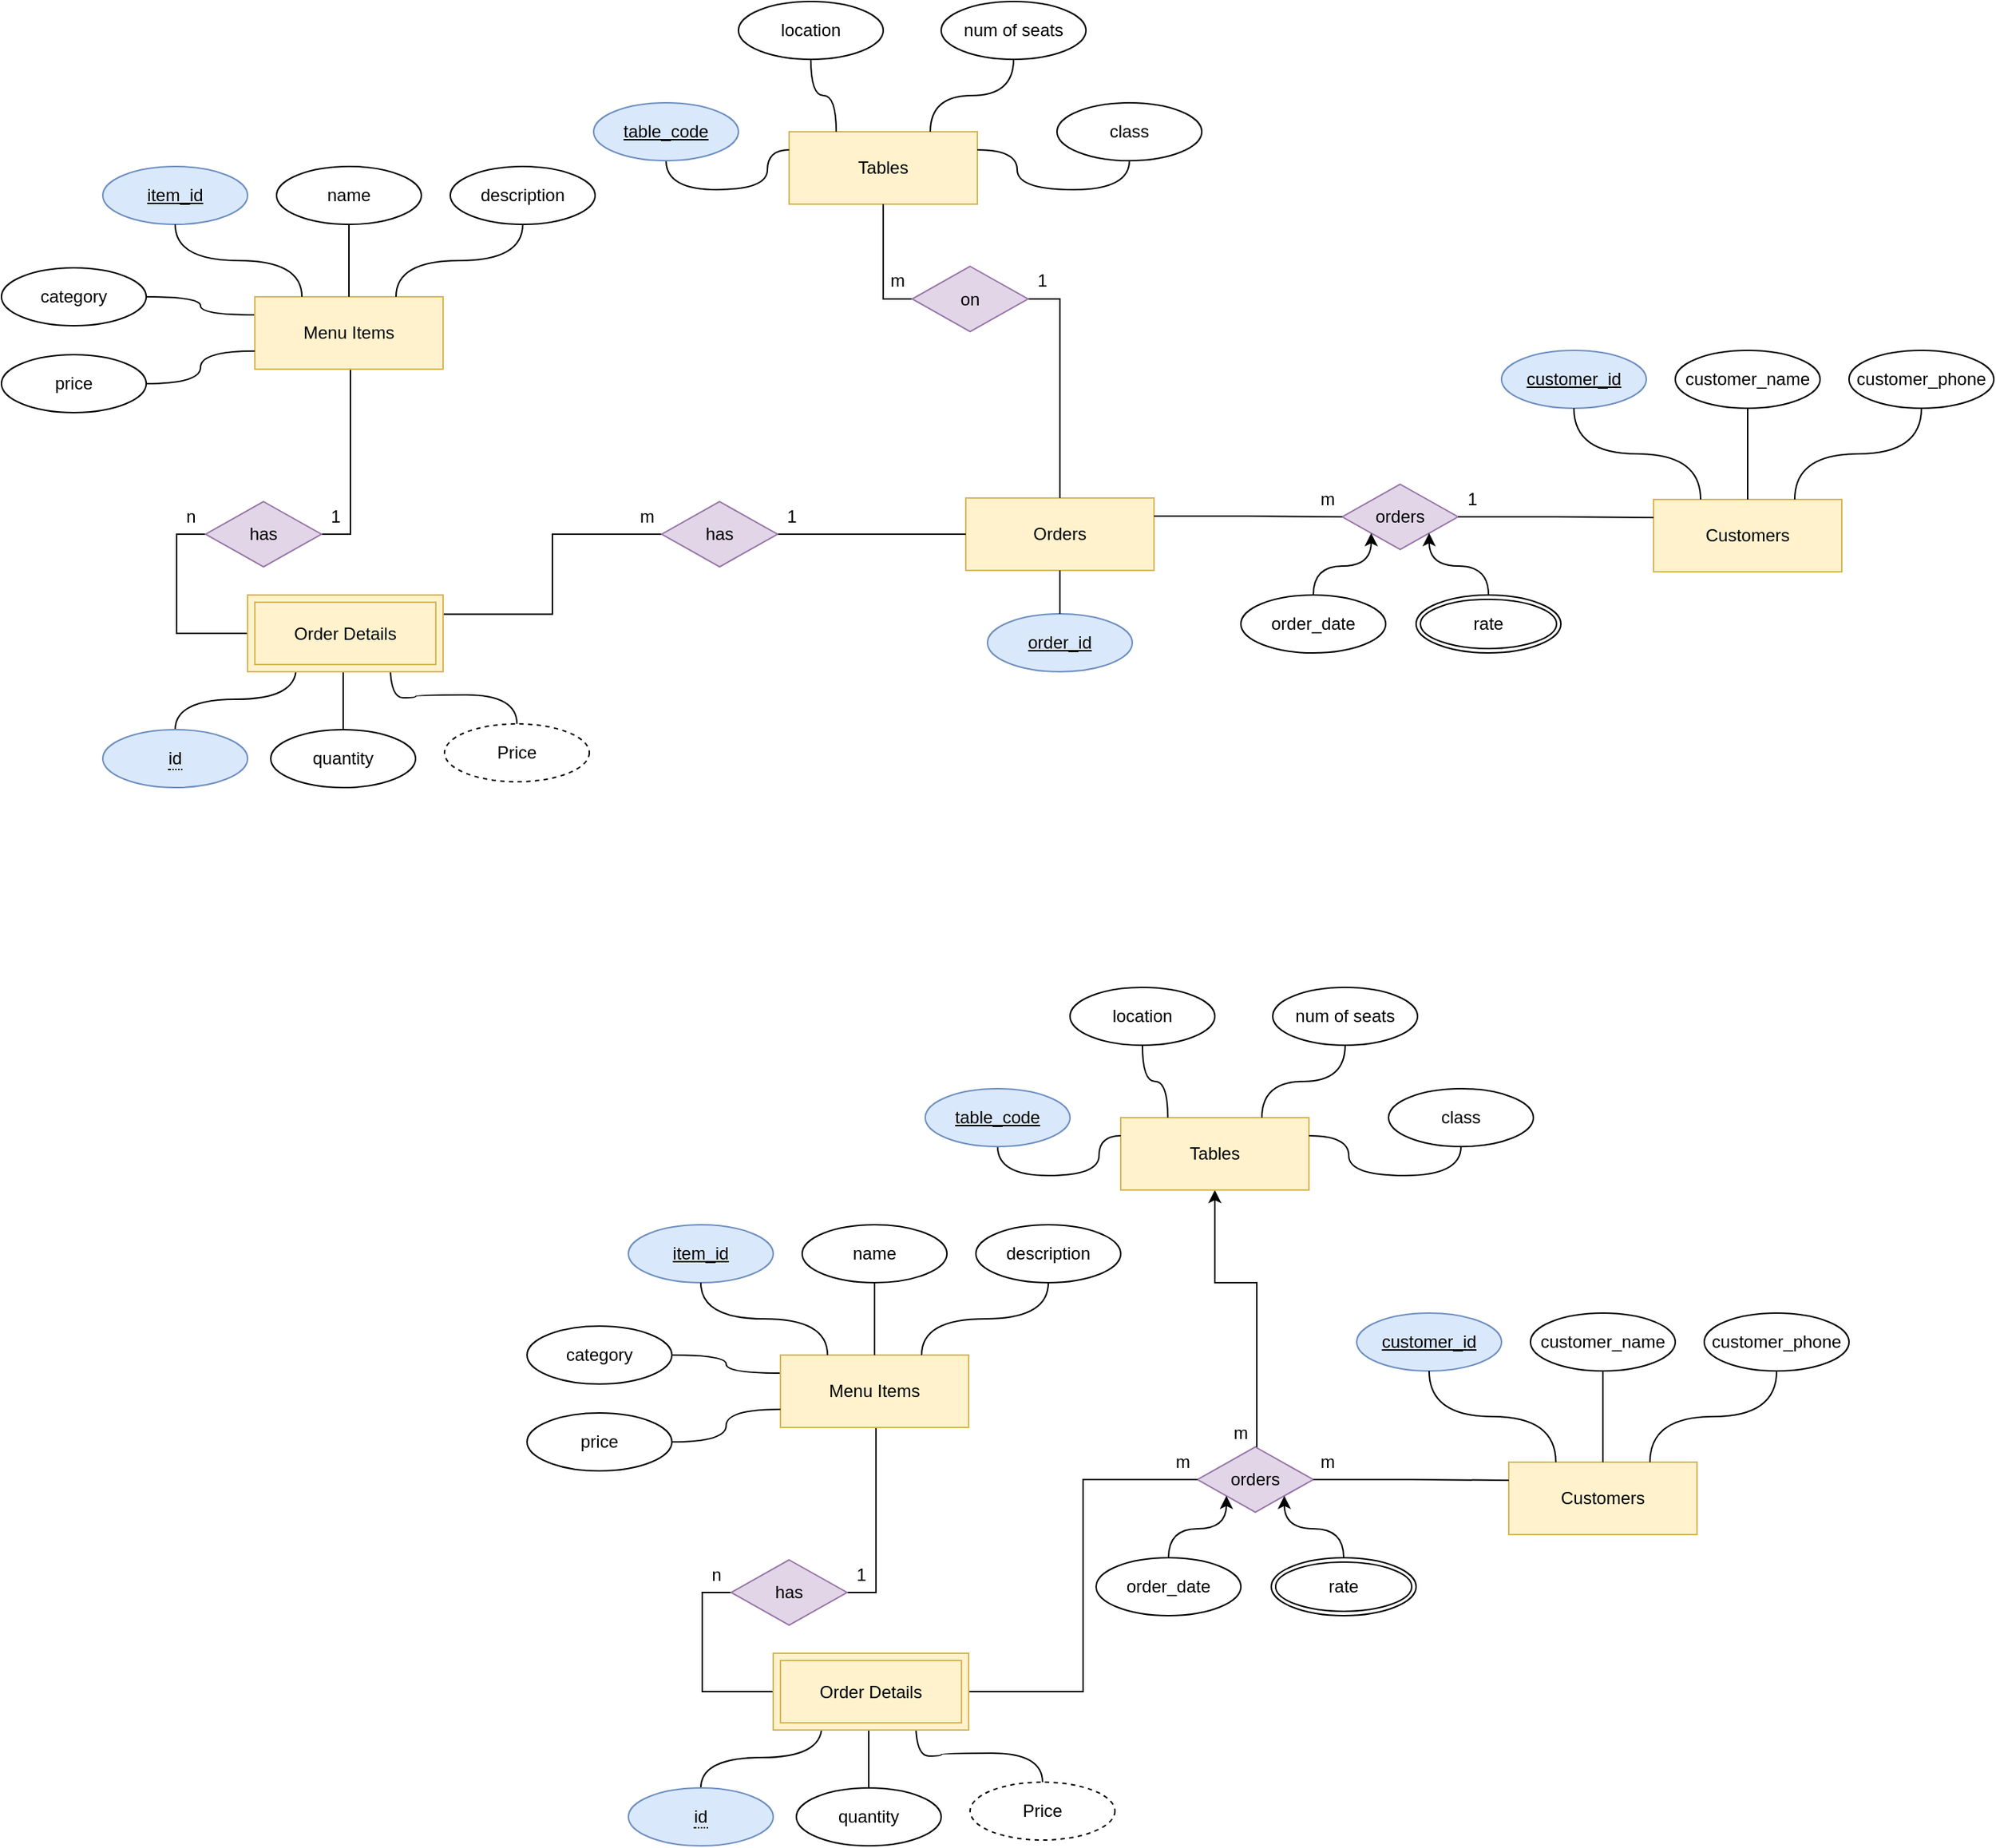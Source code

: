 <mxfile version="24.1.0" type="github">
  <diagram name="Page-1" id="CKj48DAWiWCRyITGraYO">
    <mxGraphModel dx="1509" dy="821" grid="1" gridSize="10" guides="1" tooltips="1" connect="1" arrows="1" fold="1" page="1" pageScale="1" pageWidth="1500" pageHeight="1400" math="0" shadow="0">
      <root>
        <mxCell id="0" />
        <mxCell id="1" parent="0" />
        <mxCell id="1pBHq02dKkBtK17RjuQz-1" value="Customers" style="whiteSpace=wrap;html=1;align=center;fillColor=#fff2cc;strokeColor=#d6b656;" parent="1" vertex="1">
          <mxGeometry x="1203" y="423" width="130" height="50" as="geometry" />
        </mxCell>
        <mxCell id="1pBHq02dKkBtK17RjuQz-2" value="customer_id" style="ellipse;whiteSpace=wrap;html=1;align=center;fontStyle=4;fillColor=#dae8fc;strokeColor=#6c8ebf;" parent="1" vertex="1">
          <mxGeometry x="1098" y="320" width="100" height="40" as="geometry" />
        </mxCell>
        <mxCell id="1pBHq02dKkBtK17RjuQz-3" value="customer_name" style="ellipse;whiteSpace=wrap;html=1;align=center;" parent="1" vertex="1">
          <mxGeometry x="1218" y="320" width="100" height="40" as="geometry" />
        </mxCell>
        <mxCell id="1pBHq02dKkBtK17RjuQz-4" value="customer_phone" style="ellipse;whiteSpace=wrap;html=1;align=center;" parent="1" vertex="1">
          <mxGeometry x="1338" y="320" width="100" height="40" as="geometry" />
        </mxCell>
        <mxCell id="1pBHq02dKkBtK17RjuQz-6" value="" style="endArrow=none;html=1;rounded=0;exitX=0.5;exitY=1;exitDx=0;exitDy=0;entryX=0.25;entryY=0;entryDx=0;entryDy=0;edgeStyle=orthogonalEdgeStyle;curved=1;" parent="1" source="1pBHq02dKkBtK17RjuQz-2" target="1pBHq02dKkBtK17RjuQz-1" edge="1">
          <mxGeometry width="50" height="50" relative="1" as="geometry">
            <mxPoint x="1228" y="470" as="sourcePoint" />
            <mxPoint x="1278" y="420" as="targetPoint" />
          </mxGeometry>
        </mxCell>
        <mxCell id="1pBHq02dKkBtK17RjuQz-7" value="" style="endArrow=none;html=1;rounded=0;exitX=0.5;exitY=1;exitDx=0;exitDy=0;entryX=0.5;entryY=0;entryDx=0;entryDy=0;edgeStyle=orthogonalEdgeStyle;curved=1;" parent="1" source="1pBHq02dKkBtK17RjuQz-3" target="1pBHq02dKkBtK17RjuQz-1" edge="1">
          <mxGeometry width="50" height="50" relative="1" as="geometry">
            <mxPoint x="1228" y="470" as="sourcePoint" />
            <mxPoint x="1278" y="420" as="targetPoint" />
          </mxGeometry>
        </mxCell>
        <mxCell id="1pBHq02dKkBtK17RjuQz-8" value="" style="endArrow=none;html=1;rounded=0;exitX=0.5;exitY=1;exitDx=0;exitDy=0;entryX=0.75;entryY=0;entryDx=0;entryDy=0;edgeStyle=orthogonalEdgeStyle;curved=1;" parent="1" source="1pBHq02dKkBtK17RjuQz-4" target="1pBHq02dKkBtK17RjuQz-1" edge="1">
          <mxGeometry width="50" height="50" relative="1" as="geometry">
            <mxPoint x="1228" y="470" as="sourcePoint" />
            <mxPoint x="1278" y="420" as="targetPoint" />
          </mxGeometry>
        </mxCell>
        <mxCell id="1pBHq02dKkBtK17RjuQz-9" value="Orders" style="whiteSpace=wrap;html=1;align=center;fillColor=#fff2cc;strokeColor=#d6b656;" parent="1" vertex="1">
          <mxGeometry x="728" y="422" width="130" height="50" as="geometry" />
        </mxCell>
        <mxCell id="1pBHq02dKkBtK17RjuQz-11" value="&lt;u&gt;order_id&lt;/u&gt;" style="ellipse;whiteSpace=wrap;html=1;align=center;fillColor=#dae8fc;strokeColor=#6c8ebf;" parent="1" vertex="1">
          <mxGeometry x="743" y="502" width="100" height="40" as="geometry" />
        </mxCell>
        <mxCell id="1pBHq02dKkBtK17RjuQz-14" value="" style="endArrow=none;html=1;rounded=0;exitX=0.5;exitY=0;exitDx=0;exitDy=0;entryX=0.5;entryY=1;entryDx=0;entryDy=0;edgeStyle=orthogonalEdgeStyle;curved=1;" parent="1" source="1pBHq02dKkBtK17RjuQz-11" target="1pBHq02dKkBtK17RjuQz-9" edge="1">
          <mxGeometry width="50" height="50" relative="1" as="geometry">
            <mxPoint x="753" y="482" as="sourcePoint" />
            <mxPoint x="803" y="432" as="targetPoint" />
          </mxGeometry>
        </mxCell>
        <mxCell id="1pBHq02dKkBtK17RjuQz-16" value="orders" style="shape=rhombus;perimeter=rhombusPerimeter;whiteSpace=wrap;html=1;align=center;fillColor=#e1d5e7;strokeColor=#9673a6;" parent="1" vertex="1">
          <mxGeometry x="988" y="412.5" width="80" height="45" as="geometry" />
        </mxCell>
        <mxCell id="1pBHq02dKkBtK17RjuQz-17" value="" style="endArrow=none;html=1;rounded=0;exitX=1;exitY=0.25;exitDx=0;exitDy=0;entryX=0;entryY=0.5;entryDx=0;entryDy=0;edgeStyle=orthogonalEdgeStyle;" parent="1" source="1pBHq02dKkBtK17RjuQz-9" target="1pBHq02dKkBtK17RjuQz-16" edge="1">
          <mxGeometry relative="1" as="geometry">
            <mxPoint x="948" y="432" as="sourcePoint" />
            <mxPoint x="1108" y="432" as="targetPoint" />
          </mxGeometry>
        </mxCell>
        <mxCell id="1pBHq02dKkBtK17RjuQz-18" value="" style="endArrow=none;html=1;rounded=0;entryX=0;entryY=0.25;entryDx=0;entryDy=0;exitX=1;exitY=0.5;exitDx=0;exitDy=0;edgeStyle=orthogonalEdgeStyle;" parent="1" source="1pBHq02dKkBtK17RjuQz-16" target="1pBHq02dKkBtK17RjuQz-1" edge="1">
          <mxGeometry relative="1" as="geometry">
            <mxPoint x="948" y="420" as="sourcePoint" />
            <mxPoint x="1108" y="420" as="targetPoint" />
          </mxGeometry>
        </mxCell>
        <mxCell id="1pBHq02dKkBtK17RjuQz-19" value="1" style="text;html=1;strokeColor=none;fillColor=none;align=center;verticalAlign=middle;whiteSpace=wrap;rounded=0;" parent="1" vertex="1">
          <mxGeometry x="1068" y="412.5" width="20" height="20" as="geometry" />
        </mxCell>
        <mxCell id="1pBHq02dKkBtK17RjuQz-22" value="m" style="text;html=1;strokeColor=none;fillColor=none;align=center;verticalAlign=middle;whiteSpace=wrap;rounded=0;" parent="1" vertex="1">
          <mxGeometry x="968" y="412.5" width="20" height="20" as="geometry" />
        </mxCell>
        <mxCell id="1pBHq02dKkBtK17RjuQz-91" style="edgeStyle=orthogonalEdgeStyle;rounded=0;orthogonalLoop=1;jettySize=auto;html=1;entryX=0;entryY=0.5;entryDx=0;entryDy=0;endArrow=none;endFill=0;exitX=0;exitY=0.5;exitDx=0;exitDy=0;" parent="1" source="1pBHq02dKkBtK17RjuQz-92" target="1pBHq02dKkBtK17RjuQz-44" edge="1">
          <mxGeometry relative="1" as="geometry">
            <mxPoint x="208" y="512" as="sourcePoint" />
          </mxGeometry>
        </mxCell>
        <mxCell id="1pBHq02dKkBtK17RjuQz-89" style="edgeStyle=orthogonalEdgeStyle;rounded=0;orthogonalLoop=1;jettySize=auto;html=1;exitX=0.5;exitY=0;exitDx=0;exitDy=0;entryX=0.25;entryY=1;entryDx=0;entryDy=0;curved=1;endArrow=none;endFill=0;" parent="1" source="1pBHq02dKkBtK17RjuQz-93" edge="1">
          <mxGeometry relative="1" as="geometry">
            <mxPoint x="178" y="578" as="sourcePoint" />
            <mxPoint x="265.5" y="539" as="targetPoint" />
          </mxGeometry>
        </mxCell>
        <mxCell id="1pBHq02dKkBtK17RjuQz-88" style="edgeStyle=orthogonalEdgeStyle;rounded=0;orthogonalLoop=1;jettySize=auto;html=1;exitX=0.5;exitY=0;exitDx=0;exitDy=0;entryX=0.5;entryY=1;entryDx=0;entryDy=0;endArrow=none;endFill=0;" parent="1" source="1pBHq02dKkBtK17RjuQz-26" edge="1">
          <mxGeometry relative="1" as="geometry">
            <mxPoint x="298" y="539" as="targetPoint" />
          </mxGeometry>
        </mxCell>
        <mxCell id="1pBHq02dKkBtK17RjuQz-26" value="quantity" style="ellipse;whiteSpace=wrap;html=1;align=center;" parent="1" vertex="1">
          <mxGeometry x="248" y="582" width="100" height="40" as="geometry" />
        </mxCell>
        <mxCell id="1pBHq02dKkBtK17RjuQz-35" style="edgeStyle=orthogonalEdgeStyle;rounded=0;orthogonalLoop=1;jettySize=auto;html=1;exitX=1;exitY=0.5;exitDx=0;exitDy=0;entryX=0;entryY=0.5;entryDx=0;entryDy=0;endArrow=none;endFill=0;" parent="1" source="1pBHq02dKkBtK17RjuQz-31" target="1pBHq02dKkBtK17RjuQz-9" edge="1">
          <mxGeometry relative="1" as="geometry">
            <mxPoint x="648" y="447.19" as="targetPoint" />
          </mxGeometry>
        </mxCell>
        <mxCell id="1pBHq02dKkBtK17RjuQz-36" style="edgeStyle=orthogonalEdgeStyle;rounded=0;orthogonalLoop=1;jettySize=auto;html=1;exitX=0;exitY=0.5;exitDx=0;exitDy=0;endArrow=none;endFill=0;entryX=1;entryY=0.25;entryDx=0;entryDy=0;" parent="1" source="1pBHq02dKkBtK17RjuQz-31" target="1pBHq02dKkBtK17RjuQz-92" edge="1">
          <mxGeometry relative="1" as="geometry">
            <mxPoint x="388" y="502" as="targetPoint" />
          </mxGeometry>
        </mxCell>
        <mxCell id="1pBHq02dKkBtK17RjuQz-31" value="has" style="shape=rhombus;perimeter=rhombusPerimeter;whiteSpace=wrap;html=1;align=center;fillColor=#e1d5e7;strokeColor=#9673a6;" parent="1" vertex="1">
          <mxGeometry x="518" y="424.5" width="80" height="45" as="geometry" />
        </mxCell>
        <mxCell id="1pBHq02dKkBtK17RjuQz-32" value="1" style="text;html=1;strokeColor=none;fillColor=none;align=center;verticalAlign=middle;whiteSpace=wrap;rounded=0;" parent="1" vertex="1">
          <mxGeometry x="598" y="424.5" width="20" height="20" as="geometry" />
        </mxCell>
        <mxCell id="1pBHq02dKkBtK17RjuQz-33" value="m" style="text;html=1;strokeColor=none;fillColor=none;align=center;verticalAlign=middle;whiteSpace=wrap;rounded=0;" parent="1" vertex="1">
          <mxGeometry x="498" y="424.5" width="20" height="20" as="geometry" />
        </mxCell>
        <mxCell id="1pBHq02dKkBtK17RjuQz-87" style="edgeStyle=orthogonalEdgeStyle;rounded=0;orthogonalLoop=1;jettySize=auto;html=1;exitX=0.5;exitY=0;exitDx=0;exitDy=0;entryX=0.75;entryY=1;entryDx=0;entryDy=0;curved=1;endArrow=none;endFill=0;" parent="1" source="1pBHq02dKkBtK17RjuQz-34" edge="1">
          <mxGeometry relative="1" as="geometry">
            <mxPoint x="330.5" y="539" as="targetPoint" />
          </mxGeometry>
        </mxCell>
        <mxCell id="1pBHq02dKkBtK17RjuQz-34" value="Price" style="ellipse;whiteSpace=wrap;html=1;align=center;dashed=1;" parent="1" vertex="1">
          <mxGeometry x="368" y="578" width="100" height="40" as="geometry" />
        </mxCell>
        <mxCell id="1pBHq02dKkBtK17RjuQz-55" style="edgeStyle=orthogonalEdgeStyle;rounded=0;orthogonalLoop=1;jettySize=auto;html=1;exitX=0;exitY=0.25;exitDx=0;exitDy=0;entryX=1;entryY=0.5;entryDx=0;entryDy=0;curved=1;endArrow=none;endFill=0;" parent="1" source="1pBHq02dKkBtK17RjuQz-37" target="1pBHq02dKkBtK17RjuQz-51" edge="1">
          <mxGeometry relative="1" as="geometry" />
        </mxCell>
        <mxCell id="1pBHq02dKkBtK17RjuQz-90" style="edgeStyle=orthogonalEdgeStyle;rounded=0;orthogonalLoop=1;jettySize=auto;html=1;exitX=0.5;exitY=1;exitDx=0;exitDy=0;entryX=1;entryY=0.5;entryDx=0;entryDy=0;endArrow=none;endFill=0;" parent="1" source="1pBHq02dKkBtK17RjuQz-37" target="1pBHq02dKkBtK17RjuQz-44" edge="1">
          <mxGeometry relative="1" as="geometry">
            <Array as="points">
              <mxPoint x="273" y="333" />
              <mxPoint x="303" y="333" />
              <mxPoint x="303" y="447" />
            </Array>
          </mxGeometry>
        </mxCell>
        <mxCell id="1pBHq02dKkBtK17RjuQz-37" value="Menu Items" style="whiteSpace=wrap;html=1;align=center;fillColor=#fff2cc;strokeColor=#d6b656;" parent="1" vertex="1">
          <mxGeometry x="237" y="283" width="130" height="50" as="geometry" />
        </mxCell>
        <mxCell id="1pBHq02dKkBtK17RjuQz-38" value="item_id" style="ellipse;whiteSpace=wrap;html=1;align=center;fontStyle=4;fillColor=#dae8fc;strokeColor=#6c8ebf;" parent="1" vertex="1">
          <mxGeometry x="132" y="193" width="100" height="40" as="geometry" />
        </mxCell>
        <mxCell id="1pBHq02dKkBtK17RjuQz-39" value="name" style="ellipse;whiteSpace=wrap;html=1;align=center;" parent="1" vertex="1">
          <mxGeometry x="252" y="193" width="100" height="40" as="geometry" />
        </mxCell>
        <mxCell id="1pBHq02dKkBtK17RjuQz-40" value="" style="endArrow=none;html=1;rounded=0;exitX=0.5;exitY=1;exitDx=0;exitDy=0;entryX=0.25;entryY=0;entryDx=0;entryDy=0;edgeStyle=orthogonalEdgeStyle;curved=1;" parent="1" source="1pBHq02dKkBtK17RjuQz-38" target="1pBHq02dKkBtK17RjuQz-37" edge="1">
          <mxGeometry width="50" height="50" relative="1" as="geometry">
            <mxPoint x="262" y="343" as="sourcePoint" />
            <mxPoint x="312" y="293" as="targetPoint" />
          </mxGeometry>
        </mxCell>
        <mxCell id="1pBHq02dKkBtK17RjuQz-41" value="" style="endArrow=none;html=1;rounded=0;exitX=0.5;exitY=1;exitDx=0;exitDy=0;entryX=0.5;entryY=0;entryDx=0;entryDy=0;edgeStyle=orthogonalEdgeStyle;curved=1;" parent="1" source="1pBHq02dKkBtK17RjuQz-39" target="1pBHq02dKkBtK17RjuQz-37" edge="1">
          <mxGeometry width="50" height="50" relative="1" as="geometry">
            <mxPoint x="262" y="343" as="sourcePoint" />
            <mxPoint x="312" y="293" as="targetPoint" />
          </mxGeometry>
        </mxCell>
        <mxCell id="1pBHq02dKkBtK17RjuQz-42" value="" style="endArrow=none;html=1;rounded=0;exitX=0.5;exitY=1;exitDx=0;exitDy=0;entryX=0.75;entryY=0;entryDx=0;entryDy=0;edgeStyle=orthogonalEdgeStyle;curved=1;" parent="1" source="1pBHq02dKkBtK17RjuQz-49" target="1pBHq02dKkBtK17RjuQz-37" edge="1">
          <mxGeometry width="50" height="50" relative="1" as="geometry">
            <mxPoint x="422.0" y="233" as="sourcePoint" />
            <mxPoint x="312" y="293" as="targetPoint" />
          </mxGeometry>
        </mxCell>
        <mxCell id="1pBHq02dKkBtK17RjuQz-44" value="has" style="shape=rhombus;perimeter=rhombusPerimeter;whiteSpace=wrap;html=1;align=center;fillColor=#e1d5e7;strokeColor=#9673a6;" parent="1" vertex="1">
          <mxGeometry x="203" y="424.5" width="80" height="45" as="geometry" />
        </mxCell>
        <mxCell id="1pBHq02dKkBtK17RjuQz-45" value="1" style="text;html=1;strokeColor=none;fillColor=none;align=center;verticalAlign=middle;whiteSpace=wrap;rounded=0;" parent="1" vertex="1">
          <mxGeometry x="283" y="424.5" width="20" height="20" as="geometry" />
        </mxCell>
        <mxCell id="1pBHq02dKkBtK17RjuQz-46" value="n" style="text;html=1;strokeColor=none;fillColor=none;align=center;verticalAlign=middle;whiteSpace=wrap;rounded=0;" parent="1" vertex="1">
          <mxGeometry x="183" y="424.5" width="20" height="20" as="geometry" />
        </mxCell>
        <mxCell id="1pBHq02dKkBtK17RjuQz-49" value="description" style="ellipse;whiteSpace=wrap;html=1;align=center;" parent="1" vertex="1">
          <mxGeometry x="372" y="193" width="100" height="40" as="geometry" />
        </mxCell>
        <mxCell id="1pBHq02dKkBtK17RjuQz-51" value="category" style="ellipse;whiteSpace=wrap;html=1;align=center;" parent="1" vertex="1">
          <mxGeometry x="62" y="263" width="100" height="40" as="geometry" />
        </mxCell>
        <mxCell id="1pBHq02dKkBtK17RjuQz-56" style="edgeStyle=orthogonalEdgeStyle;rounded=0;orthogonalLoop=1;jettySize=auto;html=1;exitX=1;exitY=0.5;exitDx=0;exitDy=0;entryX=0;entryY=0.75;entryDx=0;entryDy=0;curved=1;endArrow=none;endFill=0;" parent="1" source="1pBHq02dKkBtK17RjuQz-52" target="1pBHq02dKkBtK17RjuQz-37" edge="1">
          <mxGeometry relative="1" as="geometry" />
        </mxCell>
        <mxCell id="1pBHq02dKkBtK17RjuQz-52" value="price" style="ellipse;whiteSpace=wrap;html=1;align=center;" parent="1" vertex="1">
          <mxGeometry x="62" y="323" width="100" height="40" as="geometry" />
        </mxCell>
        <mxCell id="1pBHq02dKkBtK17RjuQz-110" style="edgeStyle=orthogonalEdgeStyle;rounded=0;orthogonalLoop=1;jettySize=auto;html=1;exitX=0.5;exitY=0;exitDx=0;exitDy=0;entryX=0;entryY=1;entryDx=0;entryDy=0;curved=1;" parent="1" source="1pBHq02dKkBtK17RjuQz-57" target="1pBHq02dKkBtK17RjuQz-16" edge="1">
          <mxGeometry relative="1" as="geometry" />
        </mxCell>
        <mxCell id="1pBHq02dKkBtK17RjuQz-57" value="order_date" style="ellipse;whiteSpace=wrap;html=1;align=center;" parent="1" vertex="1">
          <mxGeometry x="918" y="489" width="100" height="40" as="geometry" />
        </mxCell>
        <mxCell id="1pBHq02dKkBtK17RjuQz-60" value="Tables" style="whiteSpace=wrap;html=1;align=center;fillColor=#fff2cc;strokeColor=#d6b656;" parent="1" vertex="1">
          <mxGeometry x="606" y="169" width="130" height="50" as="geometry" />
        </mxCell>
        <mxCell id="1pBHq02dKkBtK17RjuQz-82" style="edgeStyle=orthogonalEdgeStyle;rounded=0;orthogonalLoop=1;jettySize=auto;html=1;exitX=0.5;exitY=1;exitDx=0;exitDy=0;entryX=0;entryY=0.25;entryDx=0;entryDy=0;curved=1;endArrow=none;endFill=0;" parent="1" source="1pBHq02dKkBtK17RjuQz-61" target="1pBHq02dKkBtK17RjuQz-60" edge="1">
          <mxGeometry relative="1" as="geometry" />
        </mxCell>
        <mxCell id="1pBHq02dKkBtK17RjuQz-61" value="table_code" style="ellipse;whiteSpace=wrap;html=1;align=center;fontStyle=4;fillColor=#dae8fc;strokeColor=#6c8ebf;" parent="1" vertex="1">
          <mxGeometry x="471" y="149" width="100" height="40" as="geometry" />
        </mxCell>
        <mxCell id="1pBHq02dKkBtK17RjuQz-83" style="edgeStyle=orthogonalEdgeStyle;rounded=0;orthogonalLoop=1;jettySize=auto;html=1;exitX=0.5;exitY=1;exitDx=0;exitDy=0;entryX=0.25;entryY=0;entryDx=0;entryDy=0;curved=1;endArrow=none;endFill=0;" parent="1" source="1pBHq02dKkBtK17RjuQz-62" target="1pBHq02dKkBtK17RjuQz-60" edge="1">
          <mxGeometry relative="1" as="geometry" />
        </mxCell>
        <mxCell id="1pBHq02dKkBtK17RjuQz-62" value="location" style="ellipse;whiteSpace=wrap;html=1;align=center;" parent="1" vertex="1">
          <mxGeometry x="571" y="79" width="100" height="40" as="geometry" />
        </mxCell>
        <mxCell id="1pBHq02dKkBtK17RjuQz-78" style="edgeStyle=orthogonalEdgeStyle;rounded=0;orthogonalLoop=1;jettySize=auto;html=1;exitX=0.5;exitY=1;exitDx=0;exitDy=0;entryX=0.75;entryY=0;entryDx=0;entryDy=0;endArrow=none;endFill=0;curved=1;" parent="1" source="1pBHq02dKkBtK17RjuQz-63" target="1pBHq02dKkBtK17RjuQz-60" edge="1">
          <mxGeometry relative="1" as="geometry" />
        </mxCell>
        <mxCell id="1pBHq02dKkBtK17RjuQz-63" value="num of seats" style="ellipse;whiteSpace=wrap;html=1;align=center;" parent="1" vertex="1">
          <mxGeometry x="711" y="79" width="100" height="40" as="geometry" />
        </mxCell>
        <mxCell id="1pBHq02dKkBtK17RjuQz-81" style="edgeStyle=orthogonalEdgeStyle;rounded=0;orthogonalLoop=1;jettySize=auto;html=1;exitX=0.5;exitY=1;exitDx=0;exitDy=0;entryX=1;entryY=0.25;entryDx=0;entryDy=0;curved=1;endArrow=none;endFill=0;" parent="1" source="1pBHq02dKkBtK17RjuQz-67" target="1pBHq02dKkBtK17RjuQz-60" edge="1">
          <mxGeometry relative="1" as="geometry" />
        </mxCell>
        <mxCell id="1pBHq02dKkBtK17RjuQz-67" value="class" style="ellipse;whiteSpace=wrap;html=1;align=center;" parent="1" vertex="1">
          <mxGeometry x="791" y="149" width="100" height="40" as="geometry" />
        </mxCell>
        <mxCell id="1pBHq02dKkBtK17RjuQz-84" style="edgeStyle=orthogonalEdgeStyle;rounded=0;orthogonalLoop=1;jettySize=auto;html=1;exitX=0;exitY=0.5;exitDx=0;exitDy=0;entryX=0.5;entryY=1;entryDx=0;entryDy=0;endArrow=none;endFill=0;" parent="1" source="1pBHq02dKkBtK17RjuQz-73" target="1pBHq02dKkBtK17RjuQz-60" edge="1">
          <mxGeometry relative="1" as="geometry" />
        </mxCell>
        <mxCell id="1pBHq02dKkBtK17RjuQz-86" style="edgeStyle=orthogonalEdgeStyle;rounded=0;orthogonalLoop=1;jettySize=auto;html=1;exitX=1;exitY=0.5;exitDx=0;exitDy=0;entryX=0.5;entryY=0;entryDx=0;entryDy=0;endArrow=none;endFill=0;" parent="1" source="1pBHq02dKkBtK17RjuQz-73" target="1pBHq02dKkBtK17RjuQz-9" edge="1">
          <mxGeometry relative="1" as="geometry" />
        </mxCell>
        <mxCell id="1pBHq02dKkBtK17RjuQz-73" value="on" style="shape=rhombus;perimeter=rhombusPerimeter;whiteSpace=wrap;html=1;align=center;fillColor=#e1d5e7;strokeColor=#9673a6;" parent="1" vertex="1">
          <mxGeometry x="691" y="262" width="80" height="45" as="geometry" />
        </mxCell>
        <mxCell id="1pBHq02dKkBtK17RjuQz-74" value="1" style="text;html=1;strokeColor=none;fillColor=none;align=center;verticalAlign=middle;whiteSpace=wrap;rounded=0;" parent="1" vertex="1">
          <mxGeometry x="771" y="262" width="20" height="20" as="geometry" />
        </mxCell>
        <mxCell id="1pBHq02dKkBtK17RjuQz-75" value="m" style="text;html=1;strokeColor=none;fillColor=none;align=center;verticalAlign=middle;whiteSpace=wrap;rounded=0;" parent="1" vertex="1">
          <mxGeometry x="671" y="262" width="20" height="20" as="geometry" />
        </mxCell>
        <mxCell id="1pBHq02dKkBtK17RjuQz-92" value="Order Details" style="shape=ext;margin=3;double=1;whiteSpace=wrap;html=1;align=center;fillColor=#fff2cc;strokeColor=#d6b656;" parent="1" vertex="1">
          <mxGeometry x="232" y="489" width="135" height="53" as="geometry" />
        </mxCell>
        <mxCell id="1pBHq02dKkBtK17RjuQz-93" value="&lt;span style=&quot;border-bottom: 1px dotted&quot;&gt;id&lt;/span&gt;" style="ellipse;whiteSpace=wrap;html=1;align=center;fillColor=#dae8fc;strokeColor=#6c8ebf;" parent="1" vertex="1">
          <mxGeometry x="132" y="582" width="100" height="40" as="geometry" />
        </mxCell>
        <mxCell id="1pBHq02dKkBtK17RjuQz-111" style="edgeStyle=orthogonalEdgeStyle;rounded=0;orthogonalLoop=1;jettySize=auto;html=1;exitX=0.5;exitY=0;exitDx=0;exitDy=0;entryX=1;entryY=1;entryDx=0;entryDy=0;curved=1;" parent="1" source="1pBHq02dKkBtK17RjuQz-109" target="1pBHq02dKkBtK17RjuQz-16" edge="1">
          <mxGeometry relative="1" as="geometry" />
        </mxCell>
        <mxCell id="1pBHq02dKkBtK17RjuQz-109" value="rate" style="ellipse;shape=doubleEllipse;margin=3;whiteSpace=wrap;html=1;align=center;" parent="1" vertex="1">
          <mxGeometry x="1039" y="489" width="100" height="40" as="geometry" />
        </mxCell>
        <mxCell id="kIKHbUtZ5n_wdD_s_o---1" value="Customers" style="whiteSpace=wrap;html=1;align=center;fillColor=#fff2cc;strokeColor=#d6b656;" vertex="1" parent="1">
          <mxGeometry x="1103" y="1088" width="130" height="50" as="geometry" />
        </mxCell>
        <mxCell id="kIKHbUtZ5n_wdD_s_o---2" value="customer_id" style="ellipse;whiteSpace=wrap;html=1;align=center;fontStyle=4;fillColor=#dae8fc;strokeColor=#6c8ebf;" vertex="1" parent="1">
          <mxGeometry x="998" y="985" width="100" height="40" as="geometry" />
        </mxCell>
        <mxCell id="kIKHbUtZ5n_wdD_s_o---3" value="customer_name" style="ellipse;whiteSpace=wrap;html=1;align=center;" vertex="1" parent="1">
          <mxGeometry x="1118" y="985" width="100" height="40" as="geometry" />
        </mxCell>
        <mxCell id="kIKHbUtZ5n_wdD_s_o---4" value="customer_phone" style="ellipse;whiteSpace=wrap;html=1;align=center;" vertex="1" parent="1">
          <mxGeometry x="1238" y="985" width="100" height="40" as="geometry" />
        </mxCell>
        <mxCell id="kIKHbUtZ5n_wdD_s_o---5" value="" style="endArrow=none;html=1;rounded=0;exitX=0.5;exitY=1;exitDx=0;exitDy=0;entryX=0.25;entryY=0;entryDx=0;entryDy=0;edgeStyle=orthogonalEdgeStyle;curved=1;" edge="1" parent="1" source="kIKHbUtZ5n_wdD_s_o---2" target="kIKHbUtZ5n_wdD_s_o---1">
          <mxGeometry width="50" height="50" relative="1" as="geometry">
            <mxPoint x="1128" y="1135" as="sourcePoint" />
            <mxPoint x="1178" y="1085" as="targetPoint" />
          </mxGeometry>
        </mxCell>
        <mxCell id="kIKHbUtZ5n_wdD_s_o---6" value="" style="endArrow=none;html=1;rounded=0;exitX=0.5;exitY=1;exitDx=0;exitDy=0;entryX=0.5;entryY=0;entryDx=0;entryDy=0;edgeStyle=orthogonalEdgeStyle;curved=1;" edge="1" parent="1" source="kIKHbUtZ5n_wdD_s_o---3" target="kIKHbUtZ5n_wdD_s_o---1">
          <mxGeometry width="50" height="50" relative="1" as="geometry">
            <mxPoint x="1128" y="1135" as="sourcePoint" />
            <mxPoint x="1178" y="1085" as="targetPoint" />
          </mxGeometry>
        </mxCell>
        <mxCell id="kIKHbUtZ5n_wdD_s_o---7" value="" style="endArrow=none;html=1;rounded=0;exitX=0.5;exitY=1;exitDx=0;exitDy=0;entryX=0.75;entryY=0;entryDx=0;entryDy=0;edgeStyle=orthogonalEdgeStyle;curved=1;" edge="1" parent="1" source="kIKHbUtZ5n_wdD_s_o---4" target="kIKHbUtZ5n_wdD_s_o---1">
          <mxGeometry width="50" height="50" relative="1" as="geometry">
            <mxPoint x="1128" y="1135" as="sourcePoint" />
            <mxPoint x="1178" y="1085" as="targetPoint" />
          </mxGeometry>
        </mxCell>
        <mxCell id="kIKHbUtZ5n_wdD_s_o---62" style="edgeStyle=orthogonalEdgeStyle;rounded=0;orthogonalLoop=1;jettySize=auto;html=1;exitX=0.5;exitY=0;exitDx=0;exitDy=0;entryX=0.5;entryY=1;entryDx=0;entryDy=0;" edge="1" parent="1" source="kIKHbUtZ5n_wdD_s_o---11" target="kIKHbUtZ5n_wdD_s_o---44">
          <mxGeometry relative="1" as="geometry">
            <Array as="points">
              <mxPoint x="929" y="964" />
              <mxPoint x="900" y="964" />
            </Array>
          </mxGeometry>
        </mxCell>
        <mxCell id="kIKHbUtZ5n_wdD_s_o---11" value="orders" style="shape=rhombus;perimeter=rhombusPerimeter;whiteSpace=wrap;html=1;align=center;fillColor=#e1d5e7;strokeColor=#9673a6;" vertex="1" parent="1">
          <mxGeometry x="888" y="1077.5" width="80" height="45" as="geometry" />
        </mxCell>
        <mxCell id="kIKHbUtZ5n_wdD_s_o---12" value="" style="endArrow=none;html=1;rounded=0;exitX=1;exitY=0.5;exitDx=0;exitDy=0;entryX=0;entryY=0.5;entryDx=0;entryDy=0;edgeStyle=orthogonalEdgeStyle;" edge="1" parent="1" source="kIKHbUtZ5n_wdD_s_o---58" target="kIKHbUtZ5n_wdD_s_o---11">
          <mxGeometry relative="1" as="geometry">
            <mxPoint x="758" y="1099.5" as="sourcePoint" />
            <mxPoint x="1008" y="1097" as="targetPoint" />
          </mxGeometry>
        </mxCell>
        <mxCell id="kIKHbUtZ5n_wdD_s_o---13" value="" style="endArrow=none;html=1;rounded=0;entryX=0;entryY=0.25;entryDx=0;entryDy=0;exitX=1;exitY=0.5;exitDx=0;exitDy=0;edgeStyle=orthogonalEdgeStyle;" edge="1" parent="1" source="kIKHbUtZ5n_wdD_s_o---11" target="kIKHbUtZ5n_wdD_s_o---1">
          <mxGeometry relative="1" as="geometry">
            <mxPoint x="848" y="1085" as="sourcePoint" />
            <mxPoint x="1008" y="1085" as="targetPoint" />
          </mxGeometry>
        </mxCell>
        <mxCell id="kIKHbUtZ5n_wdD_s_o---14" value="m" style="text;html=1;strokeColor=none;fillColor=none;align=center;verticalAlign=middle;whiteSpace=wrap;rounded=0;" vertex="1" parent="1">
          <mxGeometry x="968" y="1077.5" width="20" height="20" as="geometry" />
        </mxCell>
        <mxCell id="kIKHbUtZ5n_wdD_s_o---15" value="m" style="text;html=1;strokeColor=none;fillColor=none;align=center;verticalAlign=middle;whiteSpace=wrap;rounded=0;" vertex="1" parent="1">
          <mxGeometry x="908" y="1057.5" width="20" height="20" as="geometry" />
        </mxCell>
        <mxCell id="kIKHbUtZ5n_wdD_s_o---16" style="edgeStyle=orthogonalEdgeStyle;rounded=0;orthogonalLoop=1;jettySize=auto;html=1;entryX=0;entryY=0.5;entryDx=0;entryDy=0;endArrow=none;endFill=0;exitX=0;exitY=0.5;exitDx=0;exitDy=0;" edge="1" parent="1" source="kIKHbUtZ5n_wdD_s_o---58" target="kIKHbUtZ5n_wdD_s_o---35">
          <mxGeometry relative="1" as="geometry">
            <mxPoint x="571" y="1243" as="sourcePoint" />
          </mxGeometry>
        </mxCell>
        <mxCell id="kIKHbUtZ5n_wdD_s_o---17" style="edgeStyle=orthogonalEdgeStyle;rounded=0;orthogonalLoop=1;jettySize=auto;html=1;exitX=0.5;exitY=0;exitDx=0;exitDy=0;entryX=0.25;entryY=1;entryDx=0;entryDy=0;curved=1;endArrow=none;endFill=0;" edge="1" parent="1" source="kIKHbUtZ5n_wdD_s_o---59">
          <mxGeometry relative="1" as="geometry">
            <mxPoint x="541" y="1309" as="sourcePoint" />
            <mxPoint x="628.5" y="1270" as="targetPoint" />
          </mxGeometry>
        </mxCell>
        <mxCell id="kIKHbUtZ5n_wdD_s_o---18" style="edgeStyle=orthogonalEdgeStyle;rounded=0;orthogonalLoop=1;jettySize=auto;html=1;exitX=0.5;exitY=0;exitDx=0;exitDy=0;entryX=0.5;entryY=1;entryDx=0;entryDy=0;endArrow=none;endFill=0;" edge="1" parent="1" source="kIKHbUtZ5n_wdD_s_o---19">
          <mxGeometry relative="1" as="geometry">
            <mxPoint x="661" y="1270" as="targetPoint" />
          </mxGeometry>
        </mxCell>
        <mxCell id="kIKHbUtZ5n_wdD_s_o---19" value="quantity" style="ellipse;whiteSpace=wrap;html=1;align=center;" vertex="1" parent="1">
          <mxGeometry x="611" y="1313" width="100" height="40" as="geometry" />
        </mxCell>
        <mxCell id="kIKHbUtZ5n_wdD_s_o---25" style="edgeStyle=orthogonalEdgeStyle;rounded=0;orthogonalLoop=1;jettySize=auto;html=1;exitX=0.5;exitY=0;exitDx=0;exitDy=0;entryX=0.75;entryY=1;entryDx=0;entryDy=0;curved=1;endArrow=none;endFill=0;" edge="1" parent="1" source="kIKHbUtZ5n_wdD_s_o---26">
          <mxGeometry relative="1" as="geometry">
            <mxPoint x="693.5" y="1270" as="targetPoint" />
          </mxGeometry>
        </mxCell>
        <mxCell id="kIKHbUtZ5n_wdD_s_o---26" value="Price" style="ellipse;whiteSpace=wrap;html=1;align=center;dashed=1;" vertex="1" parent="1">
          <mxGeometry x="731" y="1309" width="100" height="40" as="geometry" />
        </mxCell>
        <mxCell id="kIKHbUtZ5n_wdD_s_o---27" style="edgeStyle=orthogonalEdgeStyle;rounded=0;orthogonalLoop=1;jettySize=auto;html=1;exitX=0;exitY=0.25;exitDx=0;exitDy=0;entryX=1;entryY=0.5;entryDx=0;entryDy=0;curved=1;endArrow=none;endFill=0;" edge="1" parent="1" source="kIKHbUtZ5n_wdD_s_o---29" target="kIKHbUtZ5n_wdD_s_o---39">
          <mxGeometry relative="1" as="geometry" />
        </mxCell>
        <mxCell id="kIKHbUtZ5n_wdD_s_o---28" style="edgeStyle=orthogonalEdgeStyle;rounded=0;orthogonalLoop=1;jettySize=auto;html=1;exitX=0.5;exitY=1;exitDx=0;exitDy=0;entryX=1;entryY=0.5;entryDx=0;entryDy=0;endArrow=none;endFill=0;" edge="1" parent="1" source="kIKHbUtZ5n_wdD_s_o---29" target="kIKHbUtZ5n_wdD_s_o---35">
          <mxGeometry relative="1" as="geometry">
            <Array as="points">
              <mxPoint x="636" y="1064" />
              <mxPoint x="666" y="1064" />
              <mxPoint x="666" y="1178" />
            </Array>
          </mxGeometry>
        </mxCell>
        <mxCell id="kIKHbUtZ5n_wdD_s_o---29" value="Menu Items" style="whiteSpace=wrap;html=1;align=center;fillColor=#fff2cc;strokeColor=#d6b656;" vertex="1" parent="1">
          <mxGeometry x="600" y="1014" width="130" height="50" as="geometry" />
        </mxCell>
        <mxCell id="kIKHbUtZ5n_wdD_s_o---30" value="item_id" style="ellipse;whiteSpace=wrap;html=1;align=center;fontStyle=4;fillColor=#dae8fc;strokeColor=#6c8ebf;" vertex="1" parent="1">
          <mxGeometry x="495" y="924" width="100" height="40" as="geometry" />
        </mxCell>
        <mxCell id="kIKHbUtZ5n_wdD_s_o---31" value="name" style="ellipse;whiteSpace=wrap;html=1;align=center;" vertex="1" parent="1">
          <mxGeometry x="615" y="924" width="100" height="40" as="geometry" />
        </mxCell>
        <mxCell id="kIKHbUtZ5n_wdD_s_o---32" value="" style="endArrow=none;html=1;rounded=0;exitX=0.5;exitY=1;exitDx=0;exitDy=0;entryX=0.25;entryY=0;entryDx=0;entryDy=0;edgeStyle=orthogonalEdgeStyle;curved=1;" edge="1" parent="1" source="kIKHbUtZ5n_wdD_s_o---30" target="kIKHbUtZ5n_wdD_s_o---29">
          <mxGeometry width="50" height="50" relative="1" as="geometry">
            <mxPoint x="625" y="1074" as="sourcePoint" />
            <mxPoint x="675" y="1024" as="targetPoint" />
          </mxGeometry>
        </mxCell>
        <mxCell id="kIKHbUtZ5n_wdD_s_o---33" value="" style="endArrow=none;html=1;rounded=0;exitX=0.5;exitY=1;exitDx=0;exitDy=0;entryX=0.5;entryY=0;entryDx=0;entryDy=0;edgeStyle=orthogonalEdgeStyle;curved=1;" edge="1" parent="1" source="kIKHbUtZ5n_wdD_s_o---31" target="kIKHbUtZ5n_wdD_s_o---29">
          <mxGeometry width="50" height="50" relative="1" as="geometry">
            <mxPoint x="625" y="1074" as="sourcePoint" />
            <mxPoint x="675" y="1024" as="targetPoint" />
          </mxGeometry>
        </mxCell>
        <mxCell id="kIKHbUtZ5n_wdD_s_o---34" value="" style="endArrow=none;html=1;rounded=0;exitX=0.5;exitY=1;exitDx=0;exitDy=0;entryX=0.75;entryY=0;entryDx=0;entryDy=0;edgeStyle=orthogonalEdgeStyle;curved=1;" edge="1" parent="1" source="kIKHbUtZ5n_wdD_s_o---38" target="kIKHbUtZ5n_wdD_s_o---29">
          <mxGeometry width="50" height="50" relative="1" as="geometry">
            <mxPoint x="785.0" y="964" as="sourcePoint" />
            <mxPoint x="675" y="1024" as="targetPoint" />
          </mxGeometry>
        </mxCell>
        <mxCell id="kIKHbUtZ5n_wdD_s_o---35" value="has" style="shape=rhombus;perimeter=rhombusPerimeter;whiteSpace=wrap;html=1;align=center;fillColor=#e1d5e7;strokeColor=#9673a6;" vertex="1" parent="1">
          <mxGeometry x="566" y="1155.5" width="80" height="45" as="geometry" />
        </mxCell>
        <mxCell id="kIKHbUtZ5n_wdD_s_o---36" value="1" style="text;html=1;strokeColor=none;fillColor=none;align=center;verticalAlign=middle;whiteSpace=wrap;rounded=0;" vertex="1" parent="1">
          <mxGeometry x="646" y="1155.5" width="20" height="20" as="geometry" />
        </mxCell>
        <mxCell id="kIKHbUtZ5n_wdD_s_o---37" value="n" style="text;html=1;strokeColor=none;fillColor=none;align=center;verticalAlign=middle;whiteSpace=wrap;rounded=0;" vertex="1" parent="1">
          <mxGeometry x="546" y="1155.5" width="20" height="20" as="geometry" />
        </mxCell>
        <mxCell id="kIKHbUtZ5n_wdD_s_o---38" value="description" style="ellipse;whiteSpace=wrap;html=1;align=center;" vertex="1" parent="1">
          <mxGeometry x="735" y="924" width="100" height="40" as="geometry" />
        </mxCell>
        <mxCell id="kIKHbUtZ5n_wdD_s_o---39" value="category" style="ellipse;whiteSpace=wrap;html=1;align=center;" vertex="1" parent="1">
          <mxGeometry x="425" y="994" width="100" height="40" as="geometry" />
        </mxCell>
        <mxCell id="kIKHbUtZ5n_wdD_s_o---40" style="edgeStyle=orthogonalEdgeStyle;rounded=0;orthogonalLoop=1;jettySize=auto;html=1;exitX=1;exitY=0.5;exitDx=0;exitDy=0;entryX=0;entryY=0.75;entryDx=0;entryDy=0;curved=1;endArrow=none;endFill=0;" edge="1" parent="1" source="kIKHbUtZ5n_wdD_s_o---41" target="kIKHbUtZ5n_wdD_s_o---29">
          <mxGeometry relative="1" as="geometry" />
        </mxCell>
        <mxCell id="kIKHbUtZ5n_wdD_s_o---41" value="price" style="ellipse;whiteSpace=wrap;html=1;align=center;" vertex="1" parent="1">
          <mxGeometry x="425" y="1054" width="100" height="40" as="geometry" />
        </mxCell>
        <mxCell id="kIKHbUtZ5n_wdD_s_o---42" style="edgeStyle=orthogonalEdgeStyle;rounded=0;orthogonalLoop=1;jettySize=auto;html=1;exitX=0.5;exitY=0;exitDx=0;exitDy=0;entryX=0;entryY=1;entryDx=0;entryDy=0;curved=1;" edge="1" parent="1" source="kIKHbUtZ5n_wdD_s_o---43" target="kIKHbUtZ5n_wdD_s_o---11">
          <mxGeometry relative="1" as="geometry" />
        </mxCell>
        <mxCell id="kIKHbUtZ5n_wdD_s_o---43" value="order_date" style="ellipse;whiteSpace=wrap;html=1;align=center;" vertex="1" parent="1">
          <mxGeometry x="818" y="1154" width="100" height="40" as="geometry" />
        </mxCell>
        <mxCell id="kIKHbUtZ5n_wdD_s_o---44" value="Tables" style="whiteSpace=wrap;html=1;align=center;fillColor=#fff2cc;strokeColor=#d6b656;" vertex="1" parent="1">
          <mxGeometry x="835" y="850" width="130" height="50" as="geometry" />
        </mxCell>
        <mxCell id="kIKHbUtZ5n_wdD_s_o---45" style="edgeStyle=orthogonalEdgeStyle;rounded=0;orthogonalLoop=1;jettySize=auto;html=1;exitX=0.5;exitY=1;exitDx=0;exitDy=0;entryX=0;entryY=0.25;entryDx=0;entryDy=0;curved=1;endArrow=none;endFill=0;" edge="1" parent="1" source="kIKHbUtZ5n_wdD_s_o---46" target="kIKHbUtZ5n_wdD_s_o---44">
          <mxGeometry relative="1" as="geometry" />
        </mxCell>
        <mxCell id="kIKHbUtZ5n_wdD_s_o---46" value="table_code" style="ellipse;whiteSpace=wrap;html=1;align=center;fontStyle=4;fillColor=#dae8fc;strokeColor=#6c8ebf;" vertex="1" parent="1">
          <mxGeometry x="700" y="830" width="100" height="40" as="geometry" />
        </mxCell>
        <mxCell id="kIKHbUtZ5n_wdD_s_o---47" style="edgeStyle=orthogonalEdgeStyle;rounded=0;orthogonalLoop=1;jettySize=auto;html=1;exitX=0.5;exitY=1;exitDx=0;exitDy=0;entryX=0.25;entryY=0;entryDx=0;entryDy=0;curved=1;endArrow=none;endFill=0;" edge="1" parent="1" source="kIKHbUtZ5n_wdD_s_o---48" target="kIKHbUtZ5n_wdD_s_o---44">
          <mxGeometry relative="1" as="geometry" />
        </mxCell>
        <mxCell id="kIKHbUtZ5n_wdD_s_o---48" value="location" style="ellipse;whiteSpace=wrap;html=1;align=center;" vertex="1" parent="1">
          <mxGeometry x="800" y="760" width="100" height="40" as="geometry" />
        </mxCell>
        <mxCell id="kIKHbUtZ5n_wdD_s_o---49" style="edgeStyle=orthogonalEdgeStyle;rounded=0;orthogonalLoop=1;jettySize=auto;html=1;exitX=0.5;exitY=1;exitDx=0;exitDy=0;entryX=0.75;entryY=0;entryDx=0;entryDy=0;endArrow=none;endFill=0;curved=1;" edge="1" parent="1" source="kIKHbUtZ5n_wdD_s_o---50" target="kIKHbUtZ5n_wdD_s_o---44">
          <mxGeometry relative="1" as="geometry" />
        </mxCell>
        <mxCell id="kIKHbUtZ5n_wdD_s_o---50" value="num of seats" style="ellipse;whiteSpace=wrap;html=1;align=center;" vertex="1" parent="1">
          <mxGeometry x="940" y="760" width="100" height="40" as="geometry" />
        </mxCell>
        <mxCell id="kIKHbUtZ5n_wdD_s_o---51" style="edgeStyle=orthogonalEdgeStyle;rounded=0;orthogonalLoop=1;jettySize=auto;html=1;exitX=0.5;exitY=1;exitDx=0;exitDy=0;entryX=1;entryY=0.25;entryDx=0;entryDy=0;curved=1;endArrow=none;endFill=0;" edge="1" parent="1" source="kIKHbUtZ5n_wdD_s_o---52" target="kIKHbUtZ5n_wdD_s_o---44">
          <mxGeometry relative="1" as="geometry" />
        </mxCell>
        <mxCell id="kIKHbUtZ5n_wdD_s_o---52" value="class" style="ellipse;whiteSpace=wrap;html=1;align=center;" vertex="1" parent="1">
          <mxGeometry x="1020" y="830" width="100" height="40" as="geometry" />
        </mxCell>
        <mxCell id="kIKHbUtZ5n_wdD_s_o---57" value="m" style="text;html=1;strokeColor=none;fillColor=none;align=center;verticalAlign=middle;whiteSpace=wrap;rounded=0;" vertex="1" parent="1">
          <mxGeometry x="868" y="1077.5" width="20" height="20" as="geometry" />
        </mxCell>
        <mxCell id="kIKHbUtZ5n_wdD_s_o---58" value="Order Details" style="shape=ext;margin=3;double=1;whiteSpace=wrap;html=1;align=center;fillColor=#fff2cc;strokeColor=#d6b656;" vertex="1" parent="1">
          <mxGeometry x="595" y="1220" width="135" height="53" as="geometry" />
        </mxCell>
        <mxCell id="kIKHbUtZ5n_wdD_s_o---59" value="&lt;span style=&quot;border-bottom: 1px dotted&quot;&gt;id&lt;/span&gt;" style="ellipse;whiteSpace=wrap;html=1;align=center;fillColor=#dae8fc;strokeColor=#6c8ebf;" vertex="1" parent="1">
          <mxGeometry x="495" y="1313" width="100" height="40" as="geometry" />
        </mxCell>
        <mxCell id="kIKHbUtZ5n_wdD_s_o---60" style="edgeStyle=orthogonalEdgeStyle;rounded=0;orthogonalLoop=1;jettySize=auto;html=1;exitX=0.5;exitY=0;exitDx=0;exitDy=0;entryX=1;entryY=1;entryDx=0;entryDy=0;curved=1;" edge="1" parent="1" source="kIKHbUtZ5n_wdD_s_o---61" target="kIKHbUtZ5n_wdD_s_o---11">
          <mxGeometry relative="1" as="geometry" />
        </mxCell>
        <mxCell id="kIKHbUtZ5n_wdD_s_o---61" value="rate" style="ellipse;shape=doubleEllipse;margin=3;whiteSpace=wrap;html=1;align=center;" vertex="1" parent="1">
          <mxGeometry x="939" y="1154" width="100" height="40" as="geometry" />
        </mxCell>
      </root>
    </mxGraphModel>
  </diagram>
</mxfile>
